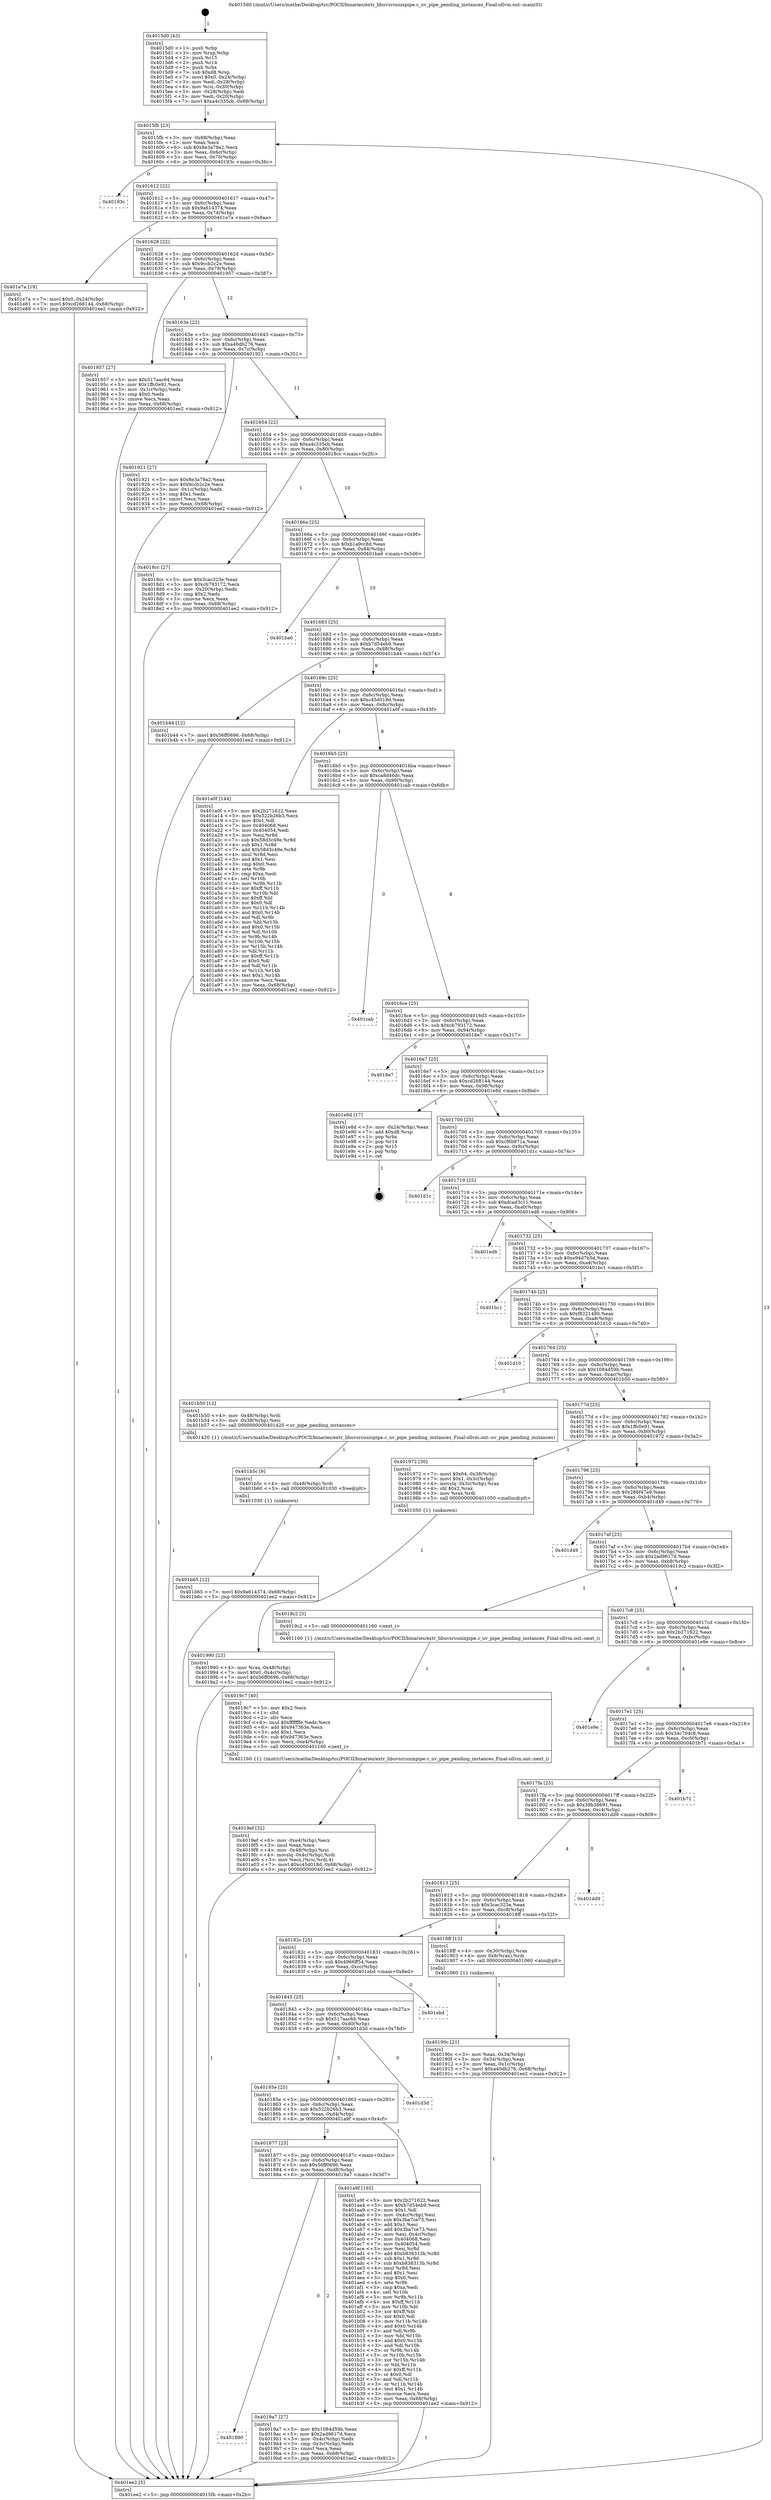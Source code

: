 digraph "0x4015d0" {
  label = "0x4015d0 (/mnt/c/Users/mathe/Desktop/tcc/POCII/binaries/extr_libuvsrcunixpipe.c_uv_pipe_pending_instances_Final-ollvm.out::main(0))"
  labelloc = "t"
  node[shape=record]

  Entry [label="",width=0.3,height=0.3,shape=circle,fillcolor=black,style=filled]
  "0x4015fb" [label="{
     0x4015fb [23]\l
     | [instrs]\l
     &nbsp;&nbsp;0x4015fb \<+3\>: mov -0x68(%rbp),%eax\l
     &nbsp;&nbsp;0x4015fe \<+2\>: mov %eax,%ecx\l
     &nbsp;&nbsp;0x401600 \<+6\>: sub $0x8e3a79a2,%ecx\l
     &nbsp;&nbsp;0x401606 \<+3\>: mov %eax,-0x6c(%rbp)\l
     &nbsp;&nbsp;0x401609 \<+3\>: mov %ecx,-0x70(%rbp)\l
     &nbsp;&nbsp;0x40160c \<+6\>: je 000000000040193c \<main+0x36c\>\l
  }"]
  "0x40193c" [label="{
     0x40193c\l
  }", style=dashed]
  "0x401612" [label="{
     0x401612 [22]\l
     | [instrs]\l
     &nbsp;&nbsp;0x401612 \<+5\>: jmp 0000000000401617 \<main+0x47\>\l
     &nbsp;&nbsp;0x401617 \<+3\>: mov -0x6c(%rbp),%eax\l
     &nbsp;&nbsp;0x40161a \<+5\>: sub $0x9a614374,%eax\l
     &nbsp;&nbsp;0x40161f \<+3\>: mov %eax,-0x74(%rbp)\l
     &nbsp;&nbsp;0x401622 \<+6\>: je 0000000000401e7a \<main+0x8aa\>\l
  }"]
  Exit [label="",width=0.3,height=0.3,shape=circle,fillcolor=black,style=filled,peripheries=2]
  "0x401e7a" [label="{
     0x401e7a [19]\l
     | [instrs]\l
     &nbsp;&nbsp;0x401e7a \<+7\>: movl $0x0,-0x24(%rbp)\l
     &nbsp;&nbsp;0x401e81 \<+7\>: movl $0xcd268144,-0x68(%rbp)\l
     &nbsp;&nbsp;0x401e88 \<+5\>: jmp 0000000000401ee2 \<main+0x912\>\l
  }"]
  "0x401628" [label="{
     0x401628 [22]\l
     | [instrs]\l
     &nbsp;&nbsp;0x401628 \<+5\>: jmp 000000000040162d \<main+0x5d\>\l
     &nbsp;&nbsp;0x40162d \<+3\>: mov -0x6c(%rbp),%eax\l
     &nbsp;&nbsp;0x401630 \<+5\>: sub $0x9ccb2c2e,%eax\l
     &nbsp;&nbsp;0x401635 \<+3\>: mov %eax,-0x78(%rbp)\l
     &nbsp;&nbsp;0x401638 \<+6\>: je 0000000000401957 \<main+0x387\>\l
  }"]
  "0x401b65" [label="{
     0x401b65 [12]\l
     | [instrs]\l
     &nbsp;&nbsp;0x401b65 \<+7\>: movl $0x9a614374,-0x68(%rbp)\l
     &nbsp;&nbsp;0x401b6c \<+5\>: jmp 0000000000401ee2 \<main+0x912\>\l
  }"]
  "0x401957" [label="{
     0x401957 [27]\l
     | [instrs]\l
     &nbsp;&nbsp;0x401957 \<+5\>: mov $0x517aac64,%eax\l
     &nbsp;&nbsp;0x40195c \<+5\>: mov $0x1ffc0e91,%ecx\l
     &nbsp;&nbsp;0x401961 \<+3\>: mov -0x1c(%rbp),%edx\l
     &nbsp;&nbsp;0x401964 \<+3\>: cmp $0x0,%edx\l
     &nbsp;&nbsp;0x401967 \<+3\>: cmove %ecx,%eax\l
     &nbsp;&nbsp;0x40196a \<+3\>: mov %eax,-0x68(%rbp)\l
     &nbsp;&nbsp;0x40196d \<+5\>: jmp 0000000000401ee2 \<main+0x912\>\l
  }"]
  "0x40163e" [label="{
     0x40163e [22]\l
     | [instrs]\l
     &nbsp;&nbsp;0x40163e \<+5\>: jmp 0000000000401643 \<main+0x73\>\l
     &nbsp;&nbsp;0x401643 \<+3\>: mov -0x6c(%rbp),%eax\l
     &nbsp;&nbsp;0x401646 \<+5\>: sub $0xa40db276,%eax\l
     &nbsp;&nbsp;0x40164b \<+3\>: mov %eax,-0x7c(%rbp)\l
     &nbsp;&nbsp;0x40164e \<+6\>: je 0000000000401921 \<main+0x351\>\l
  }"]
  "0x401b5c" [label="{
     0x401b5c [9]\l
     | [instrs]\l
     &nbsp;&nbsp;0x401b5c \<+4\>: mov -0x48(%rbp),%rdi\l
     &nbsp;&nbsp;0x401b60 \<+5\>: call 0000000000401030 \<free@plt\>\l
     | [calls]\l
     &nbsp;&nbsp;0x401030 \{1\} (unknown)\l
  }"]
  "0x401921" [label="{
     0x401921 [27]\l
     | [instrs]\l
     &nbsp;&nbsp;0x401921 \<+5\>: mov $0x8e3a79a2,%eax\l
     &nbsp;&nbsp;0x401926 \<+5\>: mov $0x9ccb2c2e,%ecx\l
     &nbsp;&nbsp;0x40192b \<+3\>: mov -0x1c(%rbp),%edx\l
     &nbsp;&nbsp;0x40192e \<+3\>: cmp $0x1,%edx\l
     &nbsp;&nbsp;0x401931 \<+3\>: cmovl %ecx,%eax\l
     &nbsp;&nbsp;0x401934 \<+3\>: mov %eax,-0x68(%rbp)\l
     &nbsp;&nbsp;0x401937 \<+5\>: jmp 0000000000401ee2 \<main+0x912\>\l
  }"]
  "0x401654" [label="{
     0x401654 [22]\l
     | [instrs]\l
     &nbsp;&nbsp;0x401654 \<+5\>: jmp 0000000000401659 \<main+0x89\>\l
     &nbsp;&nbsp;0x401659 \<+3\>: mov -0x6c(%rbp),%eax\l
     &nbsp;&nbsp;0x40165c \<+5\>: sub $0xa4c335cb,%eax\l
     &nbsp;&nbsp;0x401661 \<+3\>: mov %eax,-0x80(%rbp)\l
     &nbsp;&nbsp;0x401664 \<+6\>: je 00000000004018cc \<main+0x2fc\>\l
  }"]
  "0x4019ef" [label="{
     0x4019ef [32]\l
     | [instrs]\l
     &nbsp;&nbsp;0x4019ef \<+6\>: mov -0xe4(%rbp),%ecx\l
     &nbsp;&nbsp;0x4019f5 \<+3\>: imul %eax,%ecx\l
     &nbsp;&nbsp;0x4019f8 \<+4\>: mov -0x48(%rbp),%rsi\l
     &nbsp;&nbsp;0x4019fc \<+4\>: movslq -0x4c(%rbp),%rdi\l
     &nbsp;&nbsp;0x401a00 \<+3\>: mov %ecx,(%rsi,%rdi,4)\l
     &nbsp;&nbsp;0x401a03 \<+7\>: movl $0xc45d018d,-0x68(%rbp)\l
     &nbsp;&nbsp;0x401a0a \<+5\>: jmp 0000000000401ee2 \<main+0x912\>\l
  }"]
  "0x4018cc" [label="{
     0x4018cc [27]\l
     | [instrs]\l
     &nbsp;&nbsp;0x4018cc \<+5\>: mov $0x3cac323e,%eax\l
     &nbsp;&nbsp;0x4018d1 \<+5\>: mov $0xcb793172,%ecx\l
     &nbsp;&nbsp;0x4018d6 \<+3\>: mov -0x20(%rbp),%edx\l
     &nbsp;&nbsp;0x4018d9 \<+3\>: cmp $0x2,%edx\l
     &nbsp;&nbsp;0x4018dc \<+3\>: cmovne %ecx,%eax\l
     &nbsp;&nbsp;0x4018df \<+3\>: mov %eax,-0x68(%rbp)\l
     &nbsp;&nbsp;0x4018e2 \<+5\>: jmp 0000000000401ee2 \<main+0x912\>\l
  }"]
  "0x40166a" [label="{
     0x40166a [25]\l
     | [instrs]\l
     &nbsp;&nbsp;0x40166a \<+5\>: jmp 000000000040166f \<main+0x9f\>\l
     &nbsp;&nbsp;0x40166f \<+3\>: mov -0x6c(%rbp),%eax\l
     &nbsp;&nbsp;0x401672 \<+5\>: sub $0xb1a9cc8d,%eax\l
     &nbsp;&nbsp;0x401677 \<+6\>: mov %eax,-0x84(%rbp)\l
     &nbsp;&nbsp;0x40167d \<+6\>: je 0000000000401ba6 \<main+0x5d6\>\l
  }"]
  "0x401ee2" [label="{
     0x401ee2 [5]\l
     | [instrs]\l
     &nbsp;&nbsp;0x401ee2 \<+5\>: jmp 00000000004015fb \<main+0x2b\>\l
  }"]
  "0x4015d0" [label="{
     0x4015d0 [43]\l
     | [instrs]\l
     &nbsp;&nbsp;0x4015d0 \<+1\>: push %rbp\l
     &nbsp;&nbsp;0x4015d1 \<+3\>: mov %rsp,%rbp\l
     &nbsp;&nbsp;0x4015d4 \<+2\>: push %r15\l
     &nbsp;&nbsp;0x4015d6 \<+2\>: push %r14\l
     &nbsp;&nbsp;0x4015d8 \<+1\>: push %rbx\l
     &nbsp;&nbsp;0x4015d9 \<+7\>: sub $0xd8,%rsp\l
     &nbsp;&nbsp;0x4015e0 \<+7\>: movl $0x0,-0x24(%rbp)\l
     &nbsp;&nbsp;0x4015e7 \<+3\>: mov %edi,-0x28(%rbp)\l
     &nbsp;&nbsp;0x4015ea \<+4\>: mov %rsi,-0x30(%rbp)\l
     &nbsp;&nbsp;0x4015ee \<+3\>: mov -0x28(%rbp),%edi\l
     &nbsp;&nbsp;0x4015f1 \<+3\>: mov %edi,-0x20(%rbp)\l
     &nbsp;&nbsp;0x4015f4 \<+7\>: movl $0xa4c335cb,-0x68(%rbp)\l
  }"]
  "0x4019c7" [label="{
     0x4019c7 [40]\l
     | [instrs]\l
     &nbsp;&nbsp;0x4019c7 \<+5\>: mov $0x2,%ecx\l
     &nbsp;&nbsp;0x4019cc \<+1\>: cltd\l
     &nbsp;&nbsp;0x4019cd \<+2\>: idiv %ecx\l
     &nbsp;&nbsp;0x4019cf \<+6\>: imul $0xfffffffe,%edx,%ecx\l
     &nbsp;&nbsp;0x4019d5 \<+6\>: add $0x947363e,%ecx\l
     &nbsp;&nbsp;0x4019db \<+3\>: add $0x1,%ecx\l
     &nbsp;&nbsp;0x4019de \<+6\>: sub $0x947363e,%ecx\l
     &nbsp;&nbsp;0x4019e4 \<+6\>: mov %ecx,-0xe4(%rbp)\l
     &nbsp;&nbsp;0x4019ea \<+5\>: call 0000000000401160 \<next_i\>\l
     | [calls]\l
     &nbsp;&nbsp;0x401160 \{1\} (/mnt/c/Users/mathe/Desktop/tcc/POCII/binaries/extr_libuvsrcunixpipe.c_uv_pipe_pending_instances_Final-ollvm.out::next_i)\l
  }"]
  "0x401ba6" [label="{
     0x401ba6\l
  }", style=dashed]
  "0x401683" [label="{
     0x401683 [25]\l
     | [instrs]\l
     &nbsp;&nbsp;0x401683 \<+5\>: jmp 0000000000401688 \<main+0xb8\>\l
     &nbsp;&nbsp;0x401688 \<+3\>: mov -0x6c(%rbp),%eax\l
     &nbsp;&nbsp;0x40168b \<+5\>: sub $0xb7d54eb9,%eax\l
     &nbsp;&nbsp;0x401690 \<+6\>: mov %eax,-0x88(%rbp)\l
     &nbsp;&nbsp;0x401696 \<+6\>: je 0000000000401b44 \<main+0x574\>\l
  }"]
  "0x401890" [label="{
     0x401890\l
  }", style=dashed]
  "0x401b44" [label="{
     0x401b44 [12]\l
     | [instrs]\l
     &nbsp;&nbsp;0x401b44 \<+7\>: movl $0x56ff0696,-0x68(%rbp)\l
     &nbsp;&nbsp;0x401b4b \<+5\>: jmp 0000000000401ee2 \<main+0x912\>\l
  }"]
  "0x40169c" [label="{
     0x40169c [25]\l
     | [instrs]\l
     &nbsp;&nbsp;0x40169c \<+5\>: jmp 00000000004016a1 \<main+0xd1\>\l
     &nbsp;&nbsp;0x4016a1 \<+3\>: mov -0x6c(%rbp),%eax\l
     &nbsp;&nbsp;0x4016a4 \<+5\>: sub $0xc45d018d,%eax\l
     &nbsp;&nbsp;0x4016a9 \<+6\>: mov %eax,-0x8c(%rbp)\l
     &nbsp;&nbsp;0x4016af \<+6\>: je 0000000000401a0f \<main+0x43f\>\l
  }"]
  "0x4019a7" [label="{
     0x4019a7 [27]\l
     | [instrs]\l
     &nbsp;&nbsp;0x4019a7 \<+5\>: mov $0x1084d59b,%eax\l
     &nbsp;&nbsp;0x4019ac \<+5\>: mov $0x2ad9617d,%ecx\l
     &nbsp;&nbsp;0x4019b1 \<+3\>: mov -0x4c(%rbp),%edx\l
     &nbsp;&nbsp;0x4019b4 \<+3\>: cmp -0x3c(%rbp),%edx\l
     &nbsp;&nbsp;0x4019b7 \<+3\>: cmovl %ecx,%eax\l
     &nbsp;&nbsp;0x4019ba \<+3\>: mov %eax,-0x68(%rbp)\l
     &nbsp;&nbsp;0x4019bd \<+5\>: jmp 0000000000401ee2 \<main+0x912\>\l
  }"]
  "0x401a0f" [label="{
     0x401a0f [144]\l
     | [instrs]\l
     &nbsp;&nbsp;0x401a0f \<+5\>: mov $0x2b271622,%eax\l
     &nbsp;&nbsp;0x401a14 \<+5\>: mov $0x522b26b3,%ecx\l
     &nbsp;&nbsp;0x401a19 \<+2\>: mov $0x1,%dl\l
     &nbsp;&nbsp;0x401a1b \<+7\>: mov 0x404068,%esi\l
     &nbsp;&nbsp;0x401a22 \<+7\>: mov 0x404054,%edi\l
     &nbsp;&nbsp;0x401a29 \<+3\>: mov %esi,%r8d\l
     &nbsp;&nbsp;0x401a2c \<+7\>: sub $0x58d3c49e,%r8d\l
     &nbsp;&nbsp;0x401a33 \<+4\>: sub $0x1,%r8d\l
     &nbsp;&nbsp;0x401a37 \<+7\>: add $0x58d3c49e,%r8d\l
     &nbsp;&nbsp;0x401a3e \<+4\>: imul %r8d,%esi\l
     &nbsp;&nbsp;0x401a42 \<+3\>: and $0x1,%esi\l
     &nbsp;&nbsp;0x401a45 \<+3\>: cmp $0x0,%esi\l
     &nbsp;&nbsp;0x401a48 \<+4\>: sete %r9b\l
     &nbsp;&nbsp;0x401a4c \<+3\>: cmp $0xa,%edi\l
     &nbsp;&nbsp;0x401a4f \<+4\>: setl %r10b\l
     &nbsp;&nbsp;0x401a53 \<+3\>: mov %r9b,%r11b\l
     &nbsp;&nbsp;0x401a56 \<+4\>: xor $0xff,%r11b\l
     &nbsp;&nbsp;0x401a5a \<+3\>: mov %r10b,%bl\l
     &nbsp;&nbsp;0x401a5d \<+3\>: xor $0xff,%bl\l
     &nbsp;&nbsp;0x401a60 \<+3\>: xor $0x0,%dl\l
     &nbsp;&nbsp;0x401a63 \<+3\>: mov %r11b,%r14b\l
     &nbsp;&nbsp;0x401a66 \<+4\>: and $0x0,%r14b\l
     &nbsp;&nbsp;0x401a6a \<+3\>: and %dl,%r9b\l
     &nbsp;&nbsp;0x401a6d \<+3\>: mov %bl,%r15b\l
     &nbsp;&nbsp;0x401a70 \<+4\>: and $0x0,%r15b\l
     &nbsp;&nbsp;0x401a74 \<+3\>: and %dl,%r10b\l
     &nbsp;&nbsp;0x401a77 \<+3\>: or %r9b,%r14b\l
     &nbsp;&nbsp;0x401a7a \<+3\>: or %r10b,%r15b\l
     &nbsp;&nbsp;0x401a7d \<+3\>: xor %r15b,%r14b\l
     &nbsp;&nbsp;0x401a80 \<+3\>: or %bl,%r11b\l
     &nbsp;&nbsp;0x401a83 \<+4\>: xor $0xff,%r11b\l
     &nbsp;&nbsp;0x401a87 \<+3\>: or $0x0,%dl\l
     &nbsp;&nbsp;0x401a8a \<+3\>: and %dl,%r11b\l
     &nbsp;&nbsp;0x401a8d \<+3\>: or %r11b,%r14b\l
     &nbsp;&nbsp;0x401a90 \<+4\>: test $0x1,%r14b\l
     &nbsp;&nbsp;0x401a94 \<+3\>: cmovne %ecx,%eax\l
     &nbsp;&nbsp;0x401a97 \<+3\>: mov %eax,-0x68(%rbp)\l
     &nbsp;&nbsp;0x401a9a \<+5\>: jmp 0000000000401ee2 \<main+0x912\>\l
  }"]
  "0x4016b5" [label="{
     0x4016b5 [25]\l
     | [instrs]\l
     &nbsp;&nbsp;0x4016b5 \<+5\>: jmp 00000000004016ba \<main+0xea\>\l
     &nbsp;&nbsp;0x4016ba \<+3\>: mov -0x6c(%rbp),%eax\l
     &nbsp;&nbsp;0x4016bd \<+5\>: sub $0xca8d46dc,%eax\l
     &nbsp;&nbsp;0x4016c2 \<+6\>: mov %eax,-0x90(%rbp)\l
     &nbsp;&nbsp;0x4016c8 \<+6\>: je 0000000000401cab \<main+0x6db\>\l
  }"]
  "0x401877" [label="{
     0x401877 [25]\l
     | [instrs]\l
     &nbsp;&nbsp;0x401877 \<+5\>: jmp 000000000040187c \<main+0x2ac\>\l
     &nbsp;&nbsp;0x40187c \<+3\>: mov -0x6c(%rbp),%eax\l
     &nbsp;&nbsp;0x40187f \<+5\>: sub $0x56ff0696,%eax\l
     &nbsp;&nbsp;0x401884 \<+6\>: mov %eax,-0xd8(%rbp)\l
     &nbsp;&nbsp;0x40188a \<+6\>: je 00000000004019a7 \<main+0x3d7\>\l
  }"]
  "0x401cab" [label="{
     0x401cab\l
  }", style=dashed]
  "0x4016ce" [label="{
     0x4016ce [25]\l
     | [instrs]\l
     &nbsp;&nbsp;0x4016ce \<+5\>: jmp 00000000004016d3 \<main+0x103\>\l
     &nbsp;&nbsp;0x4016d3 \<+3\>: mov -0x6c(%rbp),%eax\l
     &nbsp;&nbsp;0x4016d6 \<+5\>: sub $0xcb793172,%eax\l
     &nbsp;&nbsp;0x4016db \<+6\>: mov %eax,-0x94(%rbp)\l
     &nbsp;&nbsp;0x4016e1 \<+6\>: je 00000000004018e7 \<main+0x317\>\l
  }"]
  "0x401a9f" [label="{
     0x401a9f [165]\l
     | [instrs]\l
     &nbsp;&nbsp;0x401a9f \<+5\>: mov $0x2b271622,%eax\l
     &nbsp;&nbsp;0x401aa4 \<+5\>: mov $0xb7d54eb9,%ecx\l
     &nbsp;&nbsp;0x401aa9 \<+2\>: mov $0x1,%dl\l
     &nbsp;&nbsp;0x401aab \<+3\>: mov -0x4c(%rbp),%esi\l
     &nbsp;&nbsp;0x401aae \<+6\>: sub $0x3ba7ce73,%esi\l
     &nbsp;&nbsp;0x401ab4 \<+3\>: add $0x1,%esi\l
     &nbsp;&nbsp;0x401ab7 \<+6\>: add $0x3ba7ce73,%esi\l
     &nbsp;&nbsp;0x401abd \<+3\>: mov %esi,-0x4c(%rbp)\l
     &nbsp;&nbsp;0x401ac0 \<+7\>: mov 0x404068,%esi\l
     &nbsp;&nbsp;0x401ac7 \<+7\>: mov 0x404054,%edi\l
     &nbsp;&nbsp;0x401ace \<+3\>: mov %esi,%r8d\l
     &nbsp;&nbsp;0x401ad1 \<+7\>: add $0xb838313b,%r8d\l
     &nbsp;&nbsp;0x401ad8 \<+4\>: sub $0x1,%r8d\l
     &nbsp;&nbsp;0x401adc \<+7\>: sub $0xb838313b,%r8d\l
     &nbsp;&nbsp;0x401ae3 \<+4\>: imul %r8d,%esi\l
     &nbsp;&nbsp;0x401ae7 \<+3\>: and $0x1,%esi\l
     &nbsp;&nbsp;0x401aea \<+3\>: cmp $0x0,%esi\l
     &nbsp;&nbsp;0x401aed \<+4\>: sete %r9b\l
     &nbsp;&nbsp;0x401af1 \<+3\>: cmp $0xa,%edi\l
     &nbsp;&nbsp;0x401af4 \<+4\>: setl %r10b\l
     &nbsp;&nbsp;0x401af8 \<+3\>: mov %r9b,%r11b\l
     &nbsp;&nbsp;0x401afb \<+4\>: xor $0xff,%r11b\l
     &nbsp;&nbsp;0x401aff \<+3\>: mov %r10b,%bl\l
     &nbsp;&nbsp;0x401b02 \<+3\>: xor $0xff,%bl\l
     &nbsp;&nbsp;0x401b05 \<+3\>: xor $0x0,%dl\l
     &nbsp;&nbsp;0x401b08 \<+3\>: mov %r11b,%r14b\l
     &nbsp;&nbsp;0x401b0b \<+4\>: and $0x0,%r14b\l
     &nbsp;&nbsp;0x401b0f \<+3\>: and %dl,%r9b\l
     &nbsp;&nbsp;0x401b12 \<+3\>: mov %bl,%r15b\l
     &nbsp;&nbsp;0x401b15 \<+4\>: and $0x0,%r15b\l
     &nbsp;&nbsp;0x401b19 \<+3\>: and %dl,%r10b\l
     &nbsp;&nbsp;0x401b1c \<+3\>: or %r9b,%r14b\l
     &nbsp;&nbsp;0x401b1f \<+3\>: or %r10b,%r15b\l
     &nbsp;&nbsp;0x401b22 \<+3\>: xor %r15b,%r14b\l
     &nbsp;&nbsp;0x401b25 \<+3\>: or %bl,%r11b\l
     &nbsp;&nbsp;0x401b28 \<+4\>: xor $0xff,%r11b\l
     &nbsp;&nbsp;0x401b2c \<+3\>: or $0x0,%dl\l
     &nbsp;&nbsp;0x401b2f \<+3\>: and %dl,%r11b\l
     &nbsp;&nbsp;0x401b32 \<+3\>: or %r11b,%r14b\l
     &nbsp;&nbsp;0x401b35 \<+4\>: test $0x1,%r14b\l
     &nbsp;&nbsp;0x401b39 \<+3\>: cmovne %ecx,%eax\l
     &nbsp;&nbsp;0x401b3c \<+3\>: mov %eax,-0x68(%rbp)\l
     &nbsp;&nbsp;0x401b3f \<+5\>: jmp 0000000000401ee2 \<main+0x912\>\l
  }"]
  "0x4018e7" [label="{
     0x4018e7\l
  }", style=dashed]
  "0x4016e7" [label="{
     0x4016e7 [25]\l
     | [instrs]\l
     &nbsp;&nbsp;0x4016e7 \<+5\>: jmp 00000000004016ec \<main+0x11c\>\l
     &nbsp;&nbsp;0x4016ec \<+3\>: mov -0x6c(%rbp),%eax\l
     &nbsp;&nbsp;0x4016ef \<+5\>: sub $0xcd268144,%eax\l
     &nbsp;&nbsp;0x4016f4 \<+6\>: mov %eax,-0x98(%rbp)\l
     &nbsp;&nbsp;0x4016fa \<+6\>: je 0000000000401e8d \<main+0x8bd\>\l
  }"]
  "0x40185e" [label="{
     0x40185e [25]\l
     | [instrs]\l
     &nbsp;&nbsp;0x40185e \<+5\>: jmp 0000000000401863 \<main+0x293\>\l
     &nbsp;&nbsp;0x401863 \<+3\>: mov -0x6c(%rbp),%eax\l
     &nbsp;&nbsp;0x401866 \<+5\>: sub $0x522b26b3,%eax\l
     &nbsp;&nbsp;0x40186b \<+6\>: mov %eax,-0xd4(%rbp)\l
     &nbsp;&nbsp;0x401871 \<+6\>: je 0000000000401a9f \<main+0x4cf\>\l
  }"]
  "0x401e8d" [label="{
     0x401e8d [17]\l
     | [instrs]\l
     &nbsp;&nbsp;0x401e8d \<+3\>: mov -0x24(%rbp),%eax\l
     &nbsp;&nbsp;0x401e90 \<+7\>: add $0xd8,%rsp\l
     &nbsp;&nbsp;0x401e97 \<+1\>: pop %rbx\l
     &nbsp;&nbsp;0x401e98 \<+2\>: pop %r14\l
     &nbsp;&nbsp;0x401e9a \<+2\>: pop %r15\l
     &nbsp;&nbsp;0x401e9c \<+1\>: pop %rbp\l
     &nbsp;&nbsp;0x401e9d \<+1\>: ret\l
  }"]
  "0x401700" [label="{
     0x401700 [25]\l
     | [instrs]\l
     &nbsp;&nbsp;0x401700 \<+5\>: jmp 0000000000401705 \<main+0x135\>\l
     &nbsp;&nbsp;0x401705 \<+3\>: mov -0x6c(%rbp),%eax\l
     &nbsp;&nbsp;0x401708 \<+5\>: sub $0xcf6b871a,%eax\l
     &nbsp;&nbsp;0x40170d \<+6\>: mov %eax,-0x9c(%rbp)\l
     &nbsp;&nbsp;0x401713 \<+6\>: je 0000000000401d1c \<main+0x74c\>\l
  }"]
  "0x401d3d" [label="{
     0x401d3d\l
  }", style=dashed]
  "0x401d1c" [label="{
     0x401d1c\l
  }", style=dashed]
  "0x401719" [label="{
     0x401719 [25]\l
     | [instrs]\l
     &nbsp;&nbsp;0x401719 \<+5\>: jmp 000000000040171e \<main+0x14e\>\l
     &nbsp;&nbsp;0x40171e \<+3\>: mov -0x6c(%rbp),%eax\l
     &nbsp;&nbsp;0x401721 \<+5\>: sub $0xdcad3c11,%eax\l
     &nbsp;&nbsp;0x401726 \<+6\>: mov %eax,-0xa0(%rbp)\l
     &nbsp;&nbsp;0x40172c \<+6\>: je 0000000000401ed6 \<main+0x906\>\l
  }"]
  "0x401845" [label="{
     0x401845 [25]\l
     | [instrs]\l
     &nbsp;&nbsp;0x401845 \<+5\>: jmp 000000000040184a \<main+0x27a\>\l
     &nbsp;&nbsp;0x40184a \<+3\>: mov -0x6c(%rbp),%eax\l
     &nbsp;&nbsp;0x40184d \<+5\>: sub $0x517aac64,%eax\l
     &nbsp;&nbsp;0x401852 \<+6\>: mov %eax,-0xd0(%rbp)\l
     &nbsp;&nbsp;0x401858 \<+6\>: je 0000000000401d3d \<main+0x76d\>\l
  }"]
  "0x401ed6" [label="{
     0x401ed6\l
  }", style=dashed]
  "0x401732" [label="{
     0x401732 [25]\l
     | [instrs]\l
     &nbsp;&nbsp;0x401732 \<+5\>: jmp 0000000000401737 \<main+0x167\>\l
     &nbsp;&nbsp;0x401737 \<+3\>: mov -0x6c(%rbp),%eax\l
     &nbsp;&nbsp;0x40173a \<+5\>: sub $0xe94d7b5d,%eax\l
     &nbsp;&nbsp;0x40173f \<+6\>: mov %eax,-0xa4(%rbp)\l
     &nbsp;&nbsp;0x401745 \<+6\>: je 0000000000401bc1 \<main+0x5f1\>\l
  }"]
  "0x401ebd" [label="{
     0x401ebd\l
  }", style=dashed]
  "0x401bc1" [label="{
     0x401bc1\l
  }", style=dashed]
  "0x40174b" [label="{
     0x40174b [25]\l
     | [instrs]\l
     &nbsp;&nbsp;0x40174b \<+5\>: jmp 0000000000401750 \<main+0x180\>\l
     &nbsp;&nbsp;0x401750 \<+3\>: mov -0x6c(%rbp),%eax\l
     &nbsp;&nbsp;0x401753 \<+5\>: sub $0xf8221480,%eax\l
     &nbsp;&nbsp;0x401758 \<+6\>: mov %eax,-0xa8(%rbp)\l
     &nbsp;&nbsp;0x40175e \<+6\>: je 0000000000401d10 \<main+0x740\>\l
  }"]
  "0x401990" [label="{
     0x401990 [23]\l
     | [instrs]\l
     &nbsp;&nbsp;0x401990 \<+4\>: mov %rax,-0x48(%rbp)\l
     &nbsp;&nbsp;0x401994 \<+7\>: movl $0x0,-0x4c(%rbp)\l
     &nbsp;&nbsp;0x40199b \<+7\>: movl $0x56ff0696,-0x68(%rbp)\l
     &nbsp;&nbsp;0x4019a2 \<+5\>: jmp 0000000000401ee2 \<main+0x912\>\l
  }"]
  "0x401d10" [label="{
     0x401d10\l
  }", style=dashed]
  "0x401764" [label="{
     0x401764 [25]\l
     | [instrs]\l
     &nbsp;&nbsp;0x401764 \<+5\>: jmp 0000000000401769 \<main+0x199\>\l
     &nbsp;&nbsp;0x401769 \<+3\>: mov -0x6c(%rbp),%eax\l
     &nbsp;&nbsp;0x40176c \<+5\>: sub $0x1084d59b,%eax\l
     &nbsp;&nbsp;0x401771 \<+6\>: mov %eax,-0xac(%rbp)\l
     &nbsp;&nbsp;0x401777 \<+6\>: je 0000000000401b50 \<main+0x580\>\l
  }"]
  "0x40190c" [label="{
     0x40190c [21]\l
     | [instrs]\l
     &nbsp;&nbsp;0x40190c \<+3\>: mov %eax,-0x34(%rbp)\l
     &nbsp;&nbsp;0x40190f \<+3\>: mov -0x34(%rbp),%eax\l
     &nbsp;&nbsp;0x401912 \<+3\>: mov %eax,-0x1c(%rbp)\l
     &nbsp;&nbsp;0x401915 \<+7\>: movl $0xa40db276,-0x68(%rbp)\l
     &nbsp;&nbsp;0x40191c \<+5\>: jmp 0000000000401ee2 \<main+0x912\>\l
  }"]
  "0x401b50" [label="{
     0x401b50 [12]\l
     | [instrs]\l
     &nbsp;&nbsp;0x401b50 \<+4\>: mov -0x48(%rbp),%rdi\l
     &nbsp;&nbsp;0x401b54 \<+3\>: mov -0x38(%rbp),%esi\l
     &nbsp;&nbsp;0x401b57 \<+5\>: call 0000000000401420 \<uv_pipe_pending_instances\>\l
     | [calls]\l
     &nbsp;&nbsp;0x401420 \{1\} (/mnt/c/Users/mathe/Desktop/tcc/POCII/binaries/extr_libuvsrcunixpipe.c_uv_pipe_pending_instances_Final-ollvm.out::uv_pipe_pending_instances)\l
  }"]
  "0x40177d" [label="{
     0x40177d [25]\l
     | [instrs]\l
     &nbsp;&nbsp;0x40177d \<+5\>: jmp 0000000000401782 \<main+0x1b2\>\l
     &nbsp;&nbsp;0x401782 \<+3\>: mov -0x6c(%rbp),%eax\l
     &nbsp;&nbsp;0x401785 \<+5\>: sub $0x1ffc0e91,%eax\l
     &nbsp;&nbsp;0x40178a \<+6\>: mov %eax,-0xb0(%rbp)\l
     &nbsp;&nbsp;0x401790 \<+6\>: je 0000000000401972 \<main+0x3a2\>\l
  }"]
  "0x40182c" [label="{
     0x40182c [25]\l
     | [instrs]\l
     &nbsp;&nbsp;0x40182c \<+5\>: jmp 0000000000401831 \<main+0x261\>\l
     &nbsp;&nbsp;0x401831 \<+3\>: mov -0x6c(%rbp),%eax\l
     &nbsp;&nbsp;0x401834 \<+5\>: sub $0x4966ff54,%eax\l
     &nbsp;&nbsp;0x401839 \<+6\>: mov %eax,-0xcc(%rbp)\l
     &nbsp;&nbsp;0x40183f \<+6\>: je 0000000000401ebd \<main+0x8ed\>\l
  }"]
  "0x401972" [label="{
     0x401972 [30]\l
     | [instrs]\l
     &nbsp;&nbsp;0x401972 \<+7\>: movl $0x64,-0x38(%rbp)\l
     &nbsp;&nbsp;0x401979 \<+7\>: movl $0x1,-0x3c(%rbp)\l
     &nbsp;&nbsp;0x401980 \<+4\>: movslq -0x3c(%rbp),%rax\l
     &nbsp;&nbsp;0x401984 \<+4\>: shl $0x2,%rax\l
     &nbsp;&nbsp;0x401988 \<+3\>: mov %rax,%rdi\l
     &nbsp;&nbsp;0x40198b \<+5\>: call 0000000000401050 \<malloc@plt\>\l
     | [calls]\l
     &nbsp;&nbsp;0x401050 \{1\} (unknown)\l
  }"]
  "0x401796" [label="{
     0x401796 [25]\l
     | [instrs]\l
     &nbsp;&nbsp;0x401796 \<+5\>: jmp 000000000040179b \<main+0x1cb\>\l
     &nbsp;&nbsp;0x40179b \<+3\>: mov -0x6c(%rbp),%eax\l
     &nbsp;&nbsp;0x40179e \<+5\>: sub $0x286f47a9,%eax\l
     &nbsp;&nbsp;0x4017a3 \<+6\>: mov %eax,-0xb4(%rbp)\l
     &nbsp;&nbsp;0x4017a9 \<+6\>: je 0000000000401d49 \<main+0x779\>\l
  }"]
  "0x4018ff" [label="{
     0x4018ff [13]\l
     | [instrs]\l
     &nbsp;&nbsp;0x4018ff \<+4\>: mov -0x30(%rbp),%rax\l
     &nbsp;&nbsp;0x401903 \<+4\>: mov 0x8(%rax),%rdi\l
     &nbsp;&nbsp;0x401907 \<+5\>: call 0000000000401060 \<atoi@plt\>\l
     | [calls]\l
     &nbsp;&nbsp;0x401060 \{1\} (unknown)\l
  }"]
  "0x401d49" [label="{
     0x401d49\l
  }", style=dashed]
  "0x4017af" [label="{
     0x4017af [25]\l
     | [instrs]\l
     &nbsp;&nbsp;0x4017af \<+5\>: jmp 00000000004017b4 \<main+0x1e4\>\l
     &nbsp;&nbsp;0x4017b4 \<+3\>: mov -0x6c(%rbp),%eax\l
     &nbsp;&nbsp;0x4017b7 \<+5\>: sub $0x2ad9617d,%eax\l
     &nbsp;&nbsp;0x4017bc \<+6\>: mov %eax,-0xb8(%rbp)\l
     &nbsp;&nbsp;0x4017c2 \<+6\>: je 00000000004019c2 \<main+0x3f2\>\l
  }"]
  "0x401813" [label="{
     0x401813 [25]\l
     | [instrs]\l
     &nbsp;&nbsp;0x401813 \<+5\>: jmp 0000000000401818 \<main+0x248\>\l
     &nbsp;&nbsp;0x401818 \<+3\>: mov -0x6c(%rbp),%eax\l
     &nbsp;&nbsp;0x40181b \<+5\>: sub $0x3cac323e,%eax\l
     &nbsp;&nbsp;0x401820 \<+6\>: mov %eax,-0xc8(%rbp)\l
     &nbsp;&nbsp;0x401826 \<+6\>: je 00000000004018ff \<main+0x32f\>\l
  }"]
  "0x4019c2" [label="{
     0x4019c2 [5]\l
     | [instrs]\l
     &nbsp;&nbsp;0x4019c2 \<+5\>: call 0000000000401160 \<next_i\>\l
     | [calls]\l
     &nbsp;&nbsp;0x401160 \{1\} (/mnt/c/Users/mathe/Desktop/tcc/POCII/binaries/extr_libuvsrcunixpipe.c_uv_pipe_pending_instances_Final-ollvm.out::next_i)\l
  }"]
  "0x4017c8" [label="{
     0x4017c8 [25]\l
     | [instrs]\l
     &nbsp;&nbsp;0x4017c8 \<+5\>: jmp 00000000004017cd \<main+0x1fd\>\l
     &nbsp;&nbsp;0x4017cd \<+3\>: mov -0x6c(%rbp),%eax\l
     &nbsp;&nbsp;0x4017d0 \<+5\>: sub $0x2b271622,%eax\l
     &nbsp;&nbsp;0x4017d5 \<+6\>: mov %eax,-0xbc(%rbp)\l
     &nbsp;&nbsp;0x4017db \<+6\>: je 0000000000401e9e \<main+0x8ce\>\l
  }"]
  "0x401dd9" [label="{
     0x401dd9\l
  }", style=dashed]
  "0x401e9e" [label="{
     0x401e9e\l
  }", style=dashed]
  "0x4017e1" [label="{
     0x4017e1 [25]\l
     | [instrs]\l
     &nbsp;&nbsp;0x4017e1 \<+5\>: jmp 00000000004017e6 \<main+0x216\>\l
     &nbsp;&nbsp;0x4017e6 \<+3\>: mov -0x6c(%rbp),%eax\l
     &nbsp;&nbsp;0x4017e9 \<+5\>: sub $0x34c704c8,%eax\l
     &nbsp;&nbsp;0x4017ee \<+6\>: mov %eax,-0xc0(%rbp)\l
     &nbsp;&nbsp;0x4017f4 \<+6\>: je 0000000000401b71 \<main+0x5a1\>\l
  }"]
  "0x4017fa" [label="{
     0x4017fa [25]\l
     | [instrs]\l
     &nbsp;&nbsp;0x4017fa \<+5\>: jmp 00000000004017ff \<main+0x22f\>\l
     &nbsp;&nbsp;0x4017ff \<+3\>: mov -0x6c(%rbp),%eax\l
     &nbsp;&nbsp;0x401802 \<+5\>: sub $0x39b38691,%eax\l
     &nbsp;&nbsp;0x401807 \<+6\>: mov %eax,-0xc4(%rbp)\l
     &nbsp;&nbsp;0x40180d \<+6\>: je 0000000000401dd9 \<main+0x809\>\l
  }"]
  "0x401b71" [label="{
     0x401b71\l
  }", style=dashed]
  Entry -> "0x4015d0" [label=" 1"]
  "0x4015fb" -> "0x40193c" [label=" 0"]
  "0x4015fb" -> "0x401612" [label=" 14"]
  "0x401e8d" -> Exit [label=" 1"]
  "0x401612" -> "0x401e7a" [label=" 1"]
  "0x401612" -> "0x401628" [label=" 13"]
  "0x401e7a" -> "0x401ee2" [label=" 1"]
  "0x401628" -> "0x401957" [label=" 1"]
  "0x401628" -> "0x40163e" [label=" 12"]
  "0x401b65" -> "0x401ee2" [label=" 1"]
  "0x40163e" -> "0x401921" [label=" 1"]
  "0x40163e" -> "0x401654" [label=" 11"]
  "0x401b5c" -> "0x401b65" [label=" 1"]
  "0x401654" -> "0x4018cc" [label=" 1"]
  "0x401654" -> "0x40166a" [label=" 10"]
  "0x4018cc" -> "0x401ee2" [label=" 1"]
  "0x4015d0" -> "0x4015fb" [label=" 1"]
  "0x401ee2" -> "0x4015fb" [label=" 13"]
  "0x401b50" -> "0x401b5c" [label=" 1"]
  "0x40166a" -> "0x401ba6" [label=" 0"]
  "0x40166a" -> "0x401683" [label=" 10"]
  "0x401b44" -> "0x401ee2" [label=" 1"]
  "0x401683" -> "0x401b44" [label=" 1"]
  "0x401683" -> "0x40169c" [label=" 9"]
  "0x401a9f" -> "0x401ee2" [label=" 1"]
  "0x40169c" -> "0x401a0f" [label=" 1"]
  "0x40169c" -> "0x4016b5" [label=" 8"]
  "0x401a0f" -> "0x401ee2" [label=" 1"]
  "0x4016b5" -> "0x401cab" [label=" 0"]
  "0x4016b5" -> "0x4016ce" [label=" 8"]
  "0x4019c7" -> "0x4019ef" [label=" 1"]
  "0x4016ce" -> "0x4018e7" [label=" 0"]
  "0x4016ce" -> "0x4016e7" [label=" 8"]
  "0x4019c2" -> "0x4019c7" [label=" 1"]
  "0x4016e7" -> "0x401e8d" [label=" 1"]
  "0x4016e7" -> "0x401700" [label=" 7"]
  "0x401877" -> "0x401890" [label=" 0"]
  "0x401700" -> "0x401d1c" [label=" 0"]
  "0x401700" -> "0x401719" [label=" 7"]
  "0x401877" -> "0x4019a7" [label=" 2"]
  "0x401719" -> "0x401ed6" [label=" 0"]
  "0x401719" -> "0x401732" [label=" 7"]
  "0x40185e" -> "0x401877" [label=" 2"]
  "0x401732" -> "0x401bc1" [label=" 0"]
  "0x401732" -> "0x40174b" [label=" 7"]
  "0x40185e" -> "0x401a9f" [label=" 1"]
  "0x40174b" -> "0x401d10" [label=" 0"]
  "0x40174b" -> "0x401764" [label=" 7"]
  "0x401845" -> "0x40185e" [label=" 3"]
  "0x401764" -> "0x401b50" [label=" 1"]
  "0x401764" -> "0x40177d" [label=" 6"]
  "0x401845" -> "0x401d3d" [label=" 0"]
  "0x40177d" -> "0x401972" [label=" 1"]
  "0x40177d" -> "0x401796" [label=" 5"]
  "0x4019ef" -> "0x401ee2" [label=" 1"]
  "0x401796" -> "0x401d49" [label=" 0"]
  "0x401796" -> "0x4017af" [label=" 5"]
  "0x40182c" -> "0x401845" [label=" 3"]
  "0x4017af" -> "0x4019c2" [label=" 1"]
  "0x4017af" -> "0x4017c8" [label=" 4"]
  "0x4019a7" -> "0x401ee2" [label=" 2"]
  "0x4017c8" -> "0x401e9e" [label=" 0"]
  "0x4017c8" -> "0x4017e1" [label=" 4"]
  "0x401990" -> "0x401ee2" [label=" 1"]
  "0x4017e1" -> "0x401b71" [label=" 0"]
  "0x4017e1" -> "0x4017fa" [label=" 4"]
  "0x401972" -> "0x401990" [label=" 1"]
  "0x4017fa" -> "0x401dd9" [label=" 0"]
  "0x4017fa" -> "0x401813" [label=" 4"]
  "0x40182c" -> "0x401ebd" [label=" 0"]
  "0x401813" -> "0x4018ff" [label=" 1"]
  "0x401813" -> "0x40182c" [label=" 3"]
  "0x4018ff" -> "0x40190c" [label=" 1"]
  "0x40190c" -> "0x401ee2" [label=" 1"]
  "0x401921" -> "0x401ee2" [label=" 1"]
  "0x401957" -> "0x401ee2" [label=" 1"]
}

